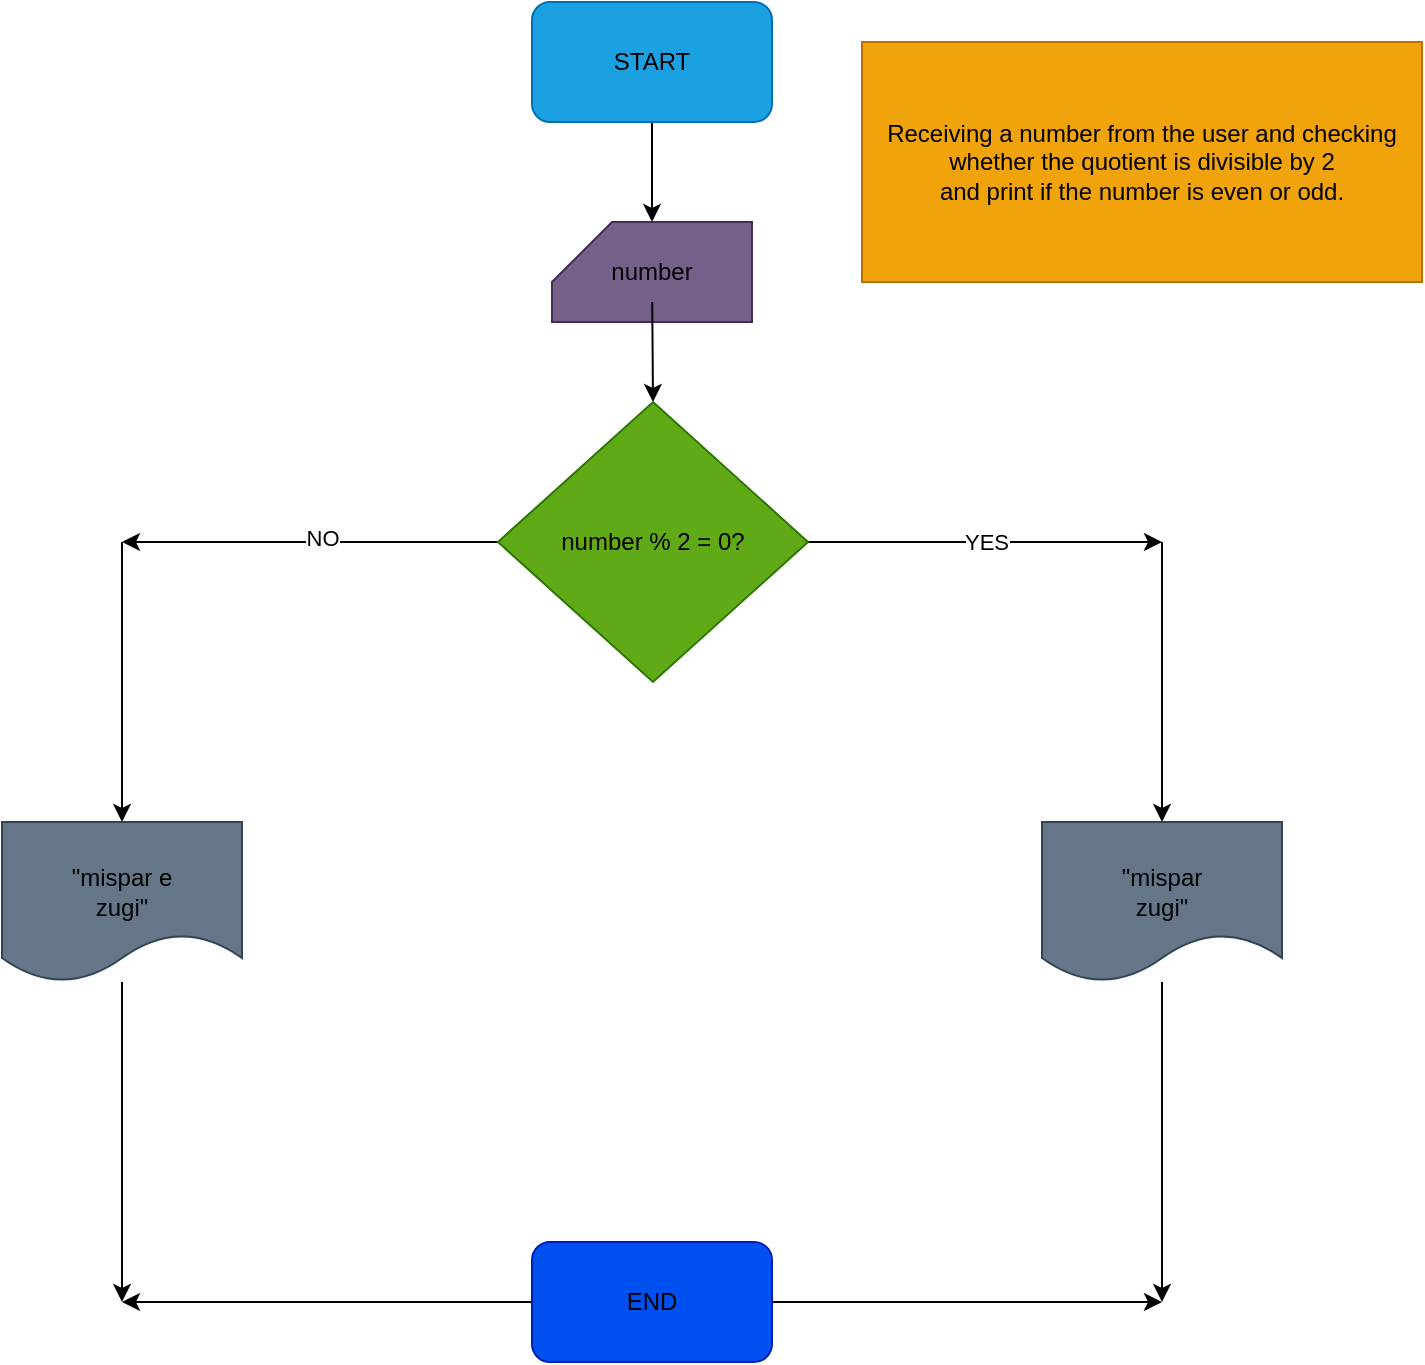 <mxfile>
    <diagram id="KkYyRtDLh81ZaOVqxN8G" name="Page-1">
        <mxGraphModel dx="632" dy="647" grid="1" gridSize="10" guides="1" tooltips="1" connect="1" arrows="1" fold="1" page="1" pageScale="1" pageWidth="850" pageHeight="1100" math="0" shadow="0">
            <root>
                <mxCell id="0"/>
                <mxCell id="1" parent="0"/>
                <mxCell id="8" style="edgeStyle=none;html=1;entryX=0.5;entryY=0;entryDx=0;entryDy=0;entryPerimeter=0;" parent="1" source="2" target="6" edge="1">
                    <mxGeometry relative="1" as="geometry"/>
                </mxCell>
                <mxCell id="2" value="" style="rounded=1;whiteSpace=wrap;html=1;fillColor=#1ba1e2;fontColor=#ffffff;strokeColor=#006EAF;" parent="1" vertex="1">
                    <mxGeometry x="365" y="20" width="120" height="60" as="geometry"/>
                </mxCell>
                <mxCell id="22" style="edgeStyle=none;html=1;" parent="1" source="3" edge="1">
                    <mxGeometry relative="1" as="geometry">
                        <mxPoint x="160" y="670" as="targetPoint"/>
                    </mxGeometry>
                </mxCell>
                <mxCell id="23" style="edgeStyle=none;html=1;" parent="1" source="3" edge="1">
                    <mxGeometry relative="1" as="geometry">
                        <mxPoint x="680" y="670" as="targetPoint"/>
                    </mxGeometry>
                </mxCell>
                <mxCell id="3" value="" style="rounded=1;whiteSpace=wrap;html=1;fillColor=#0050ef;fontColor=#ffffff;strokeColor=#001DBC;" parent="1" vertex="1">
                    <mxGeometry x="365" y="640" width="120" height="60" as="geometry"/>
                </mxCell>
                <mxCell id="4" value="START" style="text;html=1;strokeColor=none;fillColor=none;align=center;verticalAlign=middle;whiteSpace=wrap;rounded=0;" parent="1" vertex="1">
                    <mxGeometry x="395" y="35" width="60" height="30" as="geometry"/>
                </mxCell>
                <mxCell id="5" value="END" style="text;html=1;strokeColor=none;fillColor=none;align=center;verticalAlign=middle;whiteSpace=wrap;rounded=0;" parent="1" vertex="1">
                    <mxGeometry x="395" y="655" width="60" height="30" as="geometry"/>
                </mxCell>
                <mxCell id="6" value="" style="shape=card;whiteSpace=wrap;html=1;fillColor=#76608a;fontColor=#ffffff;strokeColor=#432D57;" parent="1" vertex="1">
                    <mxGeometry x="375" y="130" width="100" height="50" as="geometry"/>
                </mxCell>
                <mxCell id="10" style="edgeStyle=none;html=1;entryX=0.5;entryY=0;entryDx=0;entryDy=0;" parent="1" source="7" target="9" edge="1">
                    <mxGeometry relative="1" as="geometry"/>
                </mxCell>
                <mxCell id="7" value="number" style="text;html=1;strokeColor=none;fillColor=none;align=center;verticalAlign=middle;whiteSpace=wrap;rounded=0;" parent="1" vertex="1">
                    <mxGeometry x="395" y="140" width="60" height="30" as="geometry"/>
                </mxCell>
                <mxCell id="15" value="YES" style="edgeStyle=none;html=1;" parent="1" source="9" edge="1">
                    <mxGeometry relative="1" as="geometry">
                        <mxPoint x="680" y="290" as="targetPoint"/>
                    </mxGeometry>
                </mxCell>
                <mxCell id="16" style="edgeStyle=none;html=1;" parent="1" source="9" edge="1">
                    <mxGeometry relative="1" as="geometry">
                        <mxPoint x="160" y="290" as="targetPoint"/>
                    </mxGeometry>
                </mxCell>
                <mxCell id="19" value="NO" style="edgeLabel;html=1;align=center;verticalAlign=middle;resizable=0;points=[];" parent="16" vertex="1" connectable="0">
                    <mxGeometry x="-0.064" y="-2" relative="1" as="geometry">
                        <mxPoint as="offset"/>
                    </mxGeometry>
                </mxCell>
                <mxCell id="9" value="" style="rhombus;whiteSpace=wrap;html=1;fillColor=#60a917;fontColor=#ffffff;strokeColor=#2D7600;" parent="1" vertex="1">
                    <mxGeometry x="348" y="220" width="155" height="140" as="geometry"/>
                </mxCell>
                <mxCell id="11" value="number % 2 = 0?" style="text;html=1;strokeColor=none;fillColor=none;align=center;verticalAlign=middle;whiteSpace=wrap;rounded=0;" parent="1" vertex="1">
                    <mxGeometry x="378" y="260" width="95" height="60" as="geometry"/>
                </mxCell>
                <mxCell id="24" style="edgeStyle=none;html=1;" parent="1" source="12" edge="1">
                    <mxGeometry relative="1" as="geometry">
                        <mxPoint x="680" y="670" as="targetPoint"/>
                    </mxGeometry>
                </mxCell>
                <mxCell id="12" value="" style="shape=document;whiteSpace=wrap;html=1;boundedLbl=1;fillColor=#647687;fontColor=#ffffff;strokeColor=#314354;" parent="1" vertex="1">
                    <mxGeometry x="620" y="430" width="120" height="80" as="geometry"/>
                </mxCell>
                <mxCell id="25" style="edgeStyle=none;html=1;" parent="1" source="13" edge="1">
                    <mxGeometry relative="1" as="geometry">
                        <mxPoint x="160" y="670" as="targetPoint"/>
                    </mxGeometry>
                </mxCell>
                <mxCell id="13" value="" style="shape=document;whiteSpace=wrap;html=1;boundedLbl=1;fillColor=#647687;fontColor=#ffffff;strokeColor=#314354;" parent="1" vertex="1">
                    <mxGeometry x="100" y="430" width="120" height="80" as="geometry"/>
                </mxCell>
                <mxCell id="17" value="" style="endArrow=classic;html=1;entryX=0.5;entryY=0;entryDx=0;entryDy=0;" parent="1" target="13" edge="1">
                    <mxGeometry width="50" height="50" relative="1" as="geometry">
                        <mxPoint x="160" y="290" as="sourcePoint"/>
                        <mxPoint x="440" y="300" as="targetPoint"/>
                    </mxGeometry>
                </mxCell>
                <mxCell id="18" value="" style="endArrow=classic;html=1;entryX=0.5;entryY=0;entryDx=0;entryDy=0;" parent="1" target="12" edge="1">
                    <mxGeometry width="50" height="50" relative="1" as="geometry">
                        <mxPoint x="680" y="290" as="sourcePoint"/>
                        <mxPoint x="440" y="300" as="targetPoint"/>
                    </mxGeometry>
                </mxCell>
                <mxCell id="20" value="&quot;mispar zugi&quot;" style="text;html=1;strokeColor=none;fillColor=none;align=center;verticalAlign=middle;whiteSpace=wrap;rounded=0;" parent="1" vertex="1">
                    <mxGeometry x="650" y="450" width="60" height="30" as="geometry"/>
                </mxCell>
                <mxCell id="21" value="&quot;mispar e zugi&quot;" style="text;html=1;strokeColor=none;fillColor=none;align=center;verticalAlign=middle;whiteSpace=wrap;rounded=0;" parent="1" vertex="1">
                    <mxGeometry x="130" y="450" width="60" height="30" as="geometry"/>
                </mxCell>
                <mxCell id="26" value="&lt;span lang=&quot;en&quot; class=&quot;HwtZe&quot;&gt;Receiving a number from the user and checking whether the quotient&amp;nbsp;is divisible by 2&lt;br&gt;&lt;span lang=&quot;en&quot; class=&quot;HwtZe&quot;&gt;&lt;span class=&quot;jCAhz ChMk0b&quot;&gt;&lt;span class=&quot;ryNqvb&quot;&gt;and print if the number is even or odd.&lt;/span&gt;&lt;/span&gt;&lt;/span&gt;&lt;br&gt;&lt;/span&gt;" style="text;html=1;strokeColor=#BD7000;fillColor=#f0a30a;align=center;verticalAlign=middle;whiteSpace=wrap;rounded=0;fontColor=#000000;" vertex="1" parent="1">
                    <mxGeometry x="530" y="40" width="280" height="120" as="geometry"/>
                </mxCell>
            </root>
        </mxGraphModel>
    </diagram>
</mxfile>